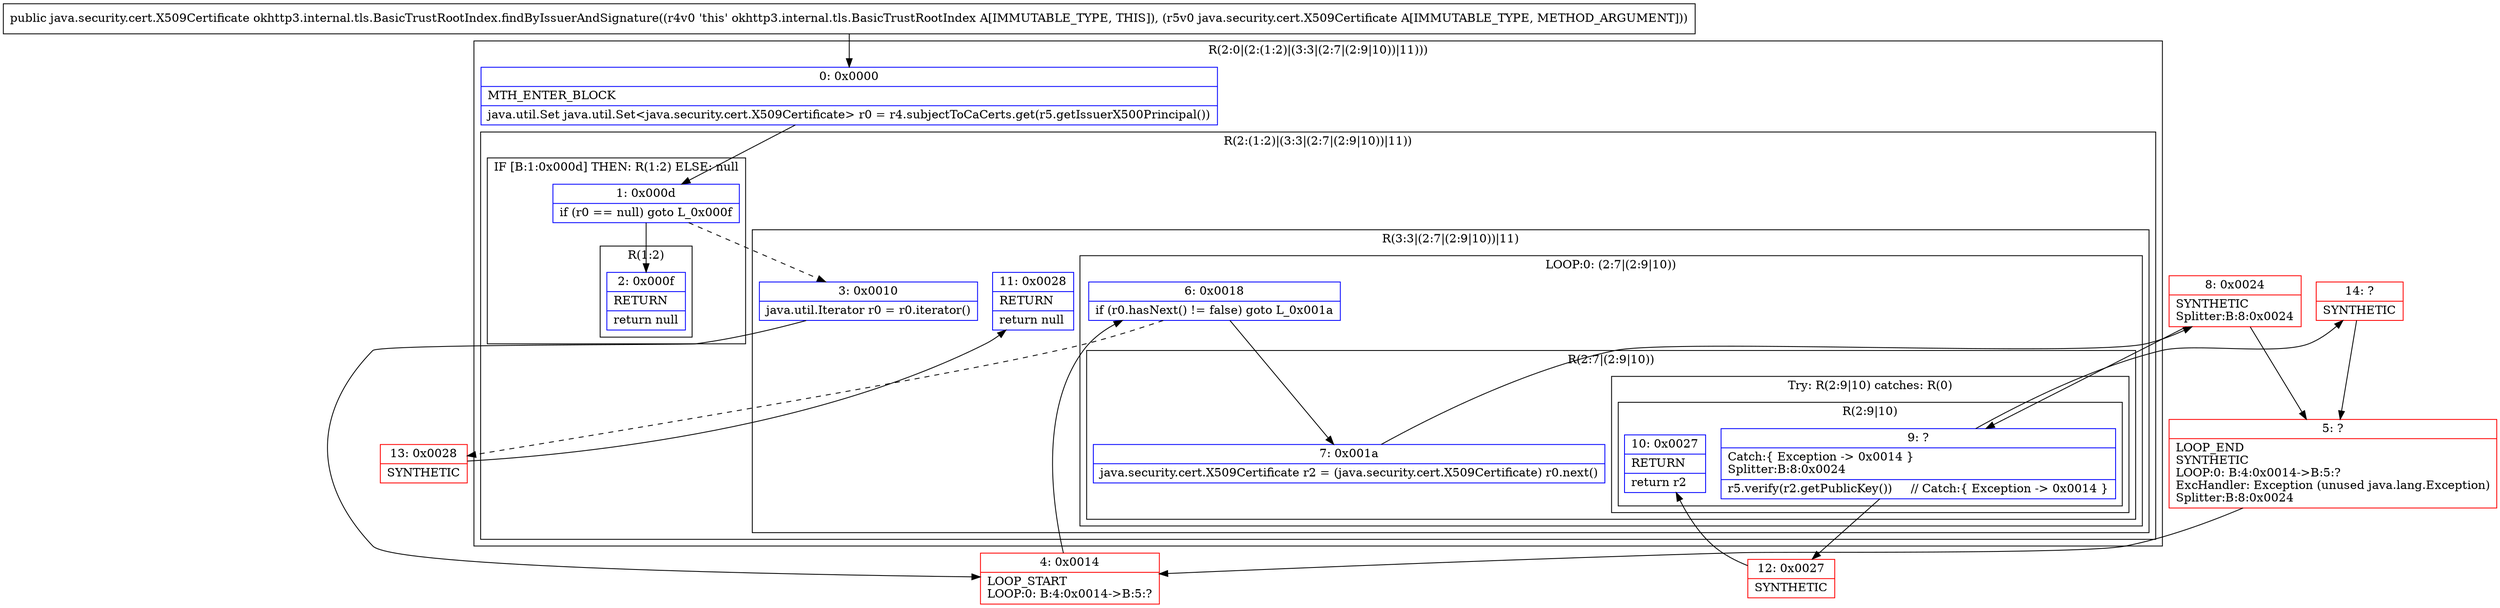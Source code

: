 digraph "CFG forokhttp3.internal.tls.BasicTrustRootIndex.findByIssuerAndSignature(Ljava\/security\/cert\/X509Certificate;)Ljava\/security\/cert\/X509Certificate;" {
subgraph cluster_Region_1323965385 {
label = "R(2:0|(2:(1:2)|(3:3|(2:7|(2:9|10))|11)))";
node [shape=record,color=blue];
Node_0 [shape=record,label="{0\:\ 0x0000|MTH_ENTER_BLOCK\l|java.util.Set java.util.Set\<java.security.cert.X509Certificate\> r0 = r4.subjectToCaCerts.get(r5.getIssuerX500Principal())\l}"];
subgraph cluster_Region_722159722 {
label = "R(2:(1:2)|(3:3|(2:7|(2:9|10))|11))";
node [shape=record,color=blue];
subgraph cluster_IfRegion_523864234 {
label = "IF [B:1:0x000d] THEN: R(1:2) ELSE: null";
node [shape=record,color=blue];
Node_1 [shape=record,label="{1\:\ 0x000d|if (r0 == null) goto L_0x000f\l}"];
subgraph cluster_Region_92926082 {
label = "R(1:2)";
node [shape=record,color=blue];
Node_2 [shape=record,label="{2\:\ 0x000f|RETURN\l|return null\l}"];
}
}
subgraph cluster_Region_868507060 {
label = "R(3:3|(2:7|(2:9|10))|11)";
node [shape=record,color=blue];
Node_3 [shape=record,label="{3\:\ 0x0010|java.util.Iterator r0 = r0.iterator()\l}"];
subgraph cluster_LoopRegion_960295957 {
label = "LOOP:0: (2:7|(2:9|10))";
node [shape=record,color=blue];
Node_6 [shape=record,label="{6\:\ 0x0018|if (r0.hasNext() != false) goto L_0x001a\l}"];
subgraph cluster_Region_23219374 {
label = "R(2:7|(2:9|10))";
node [shape=record,color=blue];
Node_7 [shape=record,label="{7\:\ 0x001a|java.security.cert.X509Certificate r2 = (java.security.cert.X509Certificate) r0.next()\l}"];
subgraph cluster_TryCatchRegion_1893403888 {
label = "Try: R(2:9|10) catches: R(0)";
node [shape=record,color=blue];
subgraph cluster_Region_983363465 {
label = "R(2:9|10)";
node [shape=record,color=blue];
Node_9 [shape=record,label="{9\:\ ?|Catch:\{ Exception \-\> 0x0014 \}\lSplitter:B:8:0x0024\l|r5.verify(r2.getPublicKey())     \/\/ Catch:\{ Exception \-\> 0x0014 \}\l}"];
Node_10 [shape=record,label="{10\:\ 0x0027|RETURN\l|return r2\l}"];
}
subgraph cluster_Region_1683892371 {
label = "R(0) | ExcHandler: Exception (unused java.lang.Exception)\l";
node [shape=record,color=blue];
}
}
}
}
Node_11 [shape=record,label="{11\:\ 0x0028|RETURN\l|return null\l}"];
}
}
}
subgraph cluster_Region_1683892371 {
label = "R(0) | ExcHandler: Exception (unused java.lang.Exception)\l";
node [shape=record,color=blue];
}
Node_4 [shape=record,color=red,label="{4\:\ 0x0014|LOOP_START\lLOOP:0: B:4:0x0014\-\>B:5:?\l}"];
Node_5 [shape=record,color=red,label="{5\:\ ?|LOOP_END\lSYNTHETIC\lLOOP:0: B:4:0x0014\-\>B:5:?\lExcHandler: Exception (unused java.lang.Exception)\lSplitter:B:8:0x0024\l}"];
Node_8 [shape=record,color=red,label="{8\:\ 0x0024|SYNTHETIC\lSplitter:B:8:0x0024\l}"];
Node_12 [shape=record,color=red,label="{12\:\ 0x0027|SYNTHETIC\l}"];
Node_13 [shape=record,color=red,label="{13\:\ 0x0028|SYNTHETIC\l}"];
Node_14 [shape=record,color=red,label="{14\:\ ?|SYNTHETIC\l}"];
MethodNode[shape=record,label="{public java.security.cert.X509Certificate okhttp3.internal.tls.BasicTrustRootIndex.findByIssuerAndSignature((r4v0 'this' okhttp3.internal.tls.BasicTrustRootIndex A[IMMUTABLE_TYPE, THIS]), (r5v0 java.security.cert.X509Certificate A[IMMUTABLE_TYPE, METHOD_ARGUMENT])) }"];
MethodNode -> Node_0;
Node_0 -> Node_1;
Node_1 -> Node_2;
Node_1 -> Node_3[style=dashed];
Node_3 -> Node_4;
Node_6 -> Node_7;
Node_6 -> Node_13[style=dashed];
Node_7 -> Node_8;
Node_9 -> Node_12;
Node_9 -> Node_14;
Node_4 -> Node_6;
Node_5 -> Node_4;
Node_8 -> Node_9;
Node_8 -> Node_5;
Node_12 -> Node_10;
Node_13 -> Node_11;
Node_14 -> Node_5;
}

